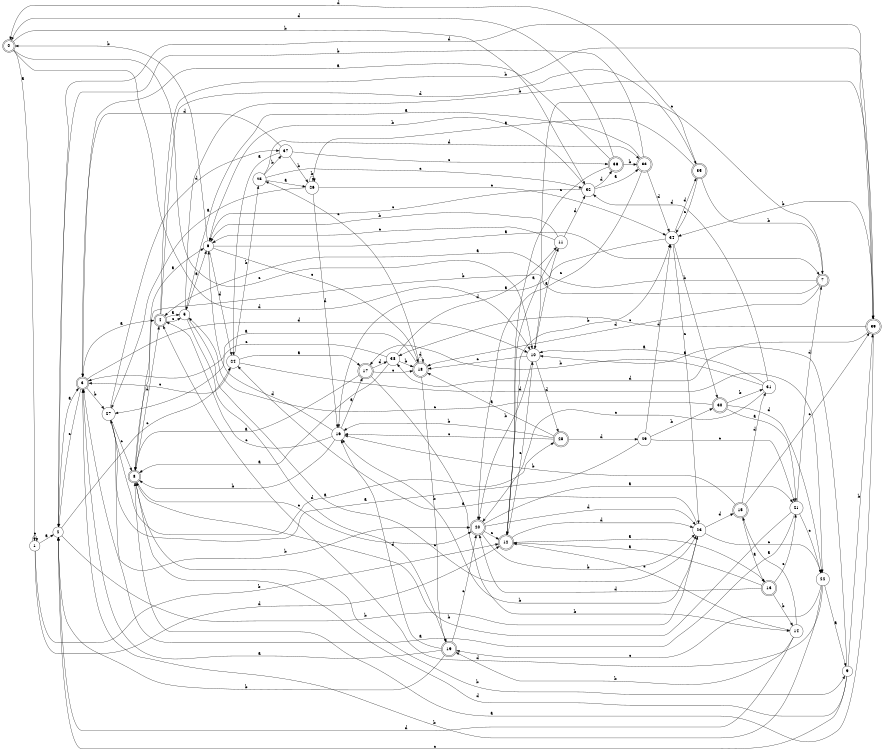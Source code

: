 digraph n32_10 {
__start0 [label="" shape="none"];

rankdir=LR;
size="8,5";

s0 [style="rounded,filled", color="black", fillcolor="white" shape="doublecircle", label="0"];
s1 [style="filled", color="black", fillcolor="white" shape="circle", label="1"];
s2 [style="filled", color="black", fillcolor="white" shape="circle", label="2"];
s3 [style="rounded,filled", color="black", fillcolor="white" shape="doublecircle", label="3"];
s4 [style="rounded,filled", color="black", fillcolor="white" shape="doublecircle", label="4"];
s5 [style="filled", color="black", fillcolor="white" shape="circle", label="5"];
s6 [style="filled", color="black", fillcolor="white" shape="circle", label="6"];
s7 [style="rounded,filled", color="black", fillcolor="white" shape="doublecircle", label="7"];
s8 [style="rounded,filled", color="black", fillcolor="white" shape="doublecircle", label="8"];
s9 [style="filled", color="black", fillcolor="white" shape="circle", label="9"];
s10 [style="filled", color="black", fillcolor="white" shape="circle", label="10"];
s11 [style="filled", color="black", fillcolor="white" shape="circle", label="11"];
s12 [style="rounded,filled", color="black", fillcolor="white" shape="doublecircle", label="12"];
s13 [style="rounded,filled", color="black", fillcolor="white" shape="doublecircle", label="13"];
s14 [style="filled", color="black", fillcolor="white" shape="circle", label="14"];
s15 [style="rounded,filled", color="black", fillcolor="white" shape="doublecircle", label="15"];
s16 [style="filled", color="black", fillcolor="white" shape="circle", label="16"];
s17 [style="rounded,filled", color="black", fillcolor="white" shape="doublecircle", label="17"];
s18 [style="rounded,filled", color="black", fillcolor="white" shape="doublecircle", label="18"];
s19 [style="rounded,filled", color="black", fillcolor="white" shape="doublecircle", label="19"];
s20 [style="rounded,filled", color="black", fillcolor="white" shape="doublecircle", label="20"];
s21 [style="filled", color="black", fillcolor="white" shape="circle", label="21"];
s22 [style="filled", color="black", fillcolor="white" shape="circle", label="22"];
s23 [style="filled", color="black", fillcolor="white" shape="circle", label="23"];
s24 [style="filled", color="black", fillcolor="white" shape="circle", label="24"];
s25 [style="filled", color="black", fillcolor="white" shape="circle", label="25"];
s26 [style="filled", color="black", fillcolor="white" shape="circle", label="26"];
s27 [style="filled", color="black", fillcolor="white" shape="circle", label="27"];
s28 [style="rounded,filled", color="black", fillcolor="white" shape="doublecircle", label="28"];
s29 [style="filled", color="black", fillcolor="white" shape="circle", label="29"];
s30 [style="rounded,filled", color="black", fillcolor="white" shape="doublecircle", label="30"];
s31 [style="filled", color="black", fillcolor="white" shape="circle", label="31"];
s32 [style="filled", color="black", fillcolor="white" shape="circle", label="32"];
s33 [style="rounded,filled", color="black", fillcolor="white" shape="doublecircle", label="33"];
s34 [style="filled", color="black", fillcolor="white" shape="circle", label="34"];
s35 [style="rounded,filled", color="black", fillcolor="white" shape="doublecircle", label="35"];
s36 [style="rounded,filled", color="black", fillcolor="white" shape="doublecircle", label="36"];
s37 [style="filled", color="black", fillcolor="white" shape="circle", label="37"];
s38 [style="filled", color="black", fillcolor="white" shape="circle", label="38"];
s39 [style="rounded,filled", color="black", fillcolor="white" shape="doublecircle", label="39"];
s0 -> s1 [label="a"];
s0 -> s32 [label="b"];
s0 -> s10 [label="c"];
s0 -> s10 [label="d"];
s1 -> s2 [label="a"];
s1 -> s12 [label="b"];
s1 -> s1 [label="c"];
s1 -> s12 [label="d"];
s2 -> s3 [label="a"];
s2 -> s23 [label="b"];
s2 -> s24 [label="c"];
s2 -> s39 [label="d"];
s3 -> s4 [label="a"];
s3 -> s27 [label="b"];
s3 -> s2 [label="c"];
s3 -> s10 [label="d"];
s4 -> s5 [label="a"];
s4 -> s39 [label="b"];
s4 -> s5 [label="c"];
s4 -> s35 [label="d"];
s5 -> s6 [label="a"];
s5 -> s39 [label="b"];
s5 -> s23 [label="c"];
s5 -> s19 [label="d"];
s6 -> s7 [label="a"];
s6 -> s0 [label="b"];
s6 -> s18 [label="c"];
s6 -> s24 [label="d"];
s7 -> s4 [label="a"];
s7 -> s8 [label="b"];
s7 -> s10 [label="c"];
s7 -> s18 [label="d"];
s8 -> s6 [label="a"];
s8 -> s9 [label="b"];
s8 -> s20 [label="c"];
s8 -> s4 [label="d"];
s9 -> s10 [label="a"];
s9 -> s39 [label="b"];
s9 -> s2 [label="c"];
s9 -> s8 [label="d"];
s10 -> s11 [label="a"];
s10 -> s20 [label="b"];
s10 -> s18 [label="c"];
s10 -> s28 [label="d"];
s11 -> s12 [label="a"];
s11 -> s6 [label="b"];
s11 -> s6 [label="c"];
s11 -> s32 [label="d"];
s12 -> s13 [label="a"];
s12 -> s34 [label="b"];
s12 -> s10 [label="c"];
s12 -> s23 [label="d"];
s13 -> s12 [label="a"];
s13 -> s14 [label="b"];
s13 -> s21 [label="c"];
s13 -> s20 [label="d"];
s14 -> s15 [label="a"];
s14 -> s19 [label="b"];
s14 -> s12 [label="c"];
s14 -> s2 [label="d"];
s15 -> s13 [label="a"];
s15 -> s16 [label="b"];
s15 -> s39 [label="c"];
s15 -> s31 [label="d"];
s16 -> s17 [label="a"];
s16 -> s8 [label="b"];
s16 -> s4 [label="c"];
s16 -> s6 [label="d"];
s17 -> s8 [label="a"];
s17 -> s14 [label="b"];
s17 -> s18 [label="c"];
s17 -> s38 [label="d"];
s18 -> s3 [label="a"];
s18 -> s19 [label="b"];
s18 -> s25 [label="c"];
s18 -> s18 [label="d"];
s19 -> s3 [label="a"];
s19 -> s2 [label="b"];
s19 -> s20 [label="c"];
s19 -> s16 [label="d"];
s20 -> s21 [label="a"];
s20 -> s23 [label="b"];
s20 -> s12 [label="c"];
s20 -> s23 [label="d"];
s21 -> s3 [label="a"];
s21 -> s8 [label="b"];
s21 -> s22 [label="c"];
s21 -> s7 [label="d"];
s22 -> s9 [label="a"];
s22 -> s3 [label="b"];
s22 -> s19 [label="c"];
s22 -> s4 [label="d"];
s23 -> s24 [label="a"];
s23 -> s16 [label="b"];
s23 -> s22 [label="c"];
s23 -> s15 [label="d"];
s24 -> s17 [label="a"];
s24 -> s25 [label="b"];
s24 -> s3 [label="c"];
s24 -> s22 [label="d"];
s25 -> s26 [label="a"];
s25 -> s37 [label="b"];
s25 -> s32 [label="c"];
s25 -> s33 [label="d"];
s26 -> s27 [label="a"];
s26 -> s26 [label="b"];
s26 -> s34 [label="c"];
s26 -> s16 [label="d"];
s27 -> s28 [label="a"];
s27 -> s20 [label="b"];
s27 -> s8 [label="c"];
s27 -> s37 [label="d"];
s28 -> s18 [label="a"];
s28 -> s16 [label="b"];
s28 -> s16 [label="c"];
s28 -> s29 [label="d"];
s29 -> s27 [label="a"];
s29 -> s30 [label="b"];
s29 -> s21 [label="c"];
s29 -> s34 [label="d"];
s30 -> s21 [label="a"];
s30 -> s31 [label="b"];
s30 -> s5 [label="c"];
s30 -> s22 [label="d"];
s31 -> s10 [label="a"];
s31 -> s17 [label="b"];
s31 -> s20 [label="c"];
s31 -> s32 [label="d"];
s32 -> s33 [label="a"];
s32 -> s6 [label="b"];
s32 -> s6 [label="c"];
s32 -> s36 [label="d"];
s33 -> s5 [label="a"];
s33 -> s2 [label="b"];
s33 -> s20 [label="c"];
s33 -> s34 [label="d"];
s34 -> s16 [label="a"];
s34 -> s30 [label="b"];
s34 -> s23 [label="c"];
s34 -> s35 [label="d"];
s35 -> s26 [label="a"];
s35 -> s7 [label="b"];
s35 -> s34 [label="c"];
s35 -> s0 [label="d"];
s36 -> s3 [label="a"];
s36 -> s33 [label="b"];
s36 -> s12 [label="c"];
s36 -> s0 [label="d"];
s37 -> s24 [label="a"];
s37 -> s26 [label="b"];
s37 -> s36 [label="c"];
s37 -> s3 [label="d"];
s38 -> s8 [label="a"];
s38 -> s18 [label="b"];
s38 -> s27 [label="c"];
s38 -> s11 [label="d"];
s39 -> s8 [label="a"];
s39 -> s34 [label="b"];
s39 -> s38 [label="c"];
s39 -> s38 [label="d"];

}